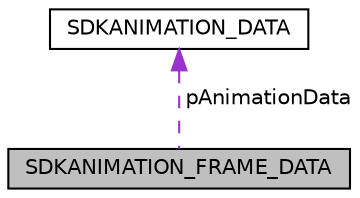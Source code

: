 digraph "SDKANIMATION_FRAME_DATA"
{
  edge [fontname="Helvetica",fontsize="10",labelfontname="Helvetica",labelfontsize="10"];
  node [fontname="Helvetica",fontsize="10",shape=record];
  Node1 [label="SDKANIMATION_FRAME_DATA",height=0.2,width=0.4,color="black", fillcolor="grey75", style="filled", fontcolor="black"];
  Node2 -> Node1 [dir="back",color="darkorchid3",fontsize="10",style="dashed",label=" pAnimationData" ,fontname="Helvetica"];
  Node2 [label="SDKANIMATION_DATA",height=0.2,width=0.4,color="black", fillcolor="white", style="filled",URL="$struct_s_d_k_a_n_i_m_a_t_i_o_n___d_a_t_a.html"];
}

